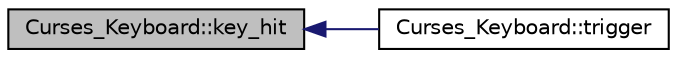 digraph G
{
  bgcolor="transparent";
  edge [fontname="Helvetica",fontsize="10",labelfontname="Helvetica",labelfontsize="10"];
  node [fontname="Helvetica",fontsize="10",shape=record];
  rankdir="LR";
  Node1 [label="Curses_Keyboard::key_hit",height=0.2,width=0.4,color="black", fillcolor="grey75", style="filled" fontcolor="black"];
  Node1 -> Node2 [dir="back",color="midnightblue",fontsize="10",style="solid",fontname="Helvetica"];
  Node2 [label="Curses_Keyboard::trigger",height=0.2,width=0.4,color="black",URL="$classCurses__Keyboard.html#a362c518016cf5fce53e588e487d1c048",tooltip="handle keyboard interrupt"];
}
